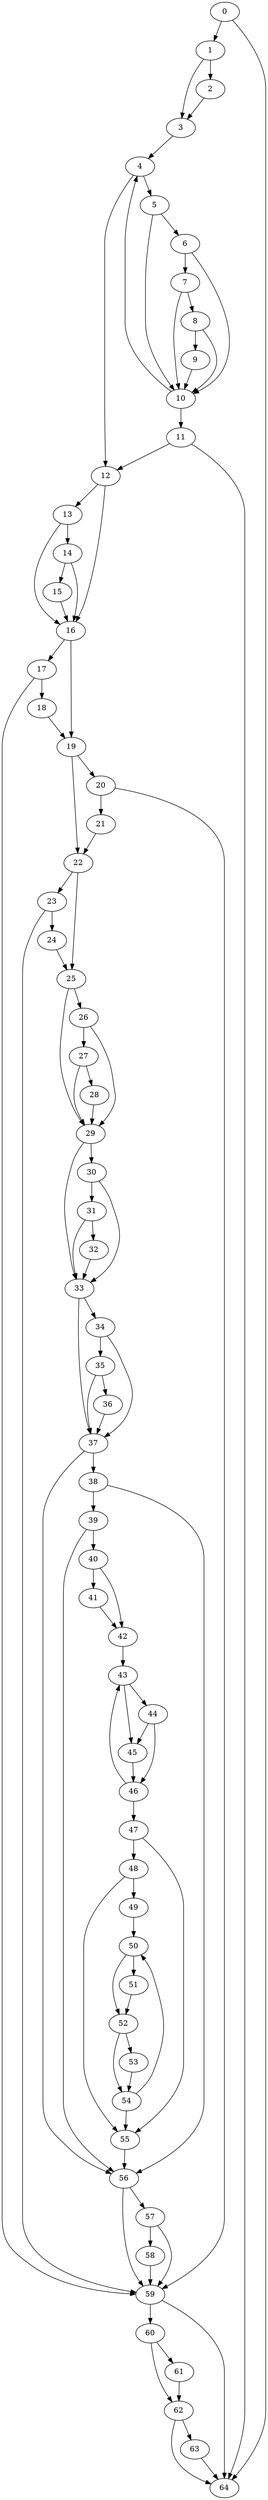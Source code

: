 digraph {
	0
	1
	2
	3
	4
	5
	6
	7
	8
	9
	10
	11
	12
	13
	14
	15
	16
	17
	18
	19
	20
	21
	22
	23
	24
	25
	26
	27
	28
	29
	30
	31
	32
	33
	34
	35
	36
	37
	38
	39
	40
	41
	42
	43
	44
	45
	46
	47
	48
	49
	50
	51
	52
	53
	54
	55
	56
	57
	58
	59
	60
	61
	62
	63
	64
	7 -> 8
	34 -> 35
	43 -> 45
	44 -> 45
	52 -> 53
	14 -> 15
	16 -> 17
	19 -> 20
	22 -> 23
	26 -> 27
	42 -> 43
	46 -> 43
	1 -> 2
	12 -> 13
	20 -> 21
	33 -> 37
	34 -> 37
	35 -> 37
	36 -> 37
	3 -> 4
	10 -> 4
	5 -> 10
	6 -> 10
	7 -> 10
	8 -> 10
	9 -> 10
	39 -> 40
	37 -> 56
	38 -> 56
	39 -> 56
	55 -> 56
	4 -> 5
	19 -> 22
	21 -> 22
	17 -> 18
	16 -> 19
	18 -> 19
	56 -> 57
	29 -> 33
	30 -> 33
	31 -> 33
	32 -> 33
	37 -> 38
	54 -> 50
	49 -> 50
	57 -> 58
	4 -> 12
	11 -> 12
	22 -> 25
	24 -> 25
	30 -> 31
	40 -> 41
	62 -> 63
	12 -> 16
	13 -> 16
	14 -> 16
	15 -> 16
	35 -> 36
	44 -> 46
	45 -> 46
	48 -> 49
	52 -> 54
	53 -> 54
	54 -> 55
	47 -> 55
	48 -> 55
	6 -> 7
	13 -> 14
	27 -> 28
	29 -> 30
	33 -> 34
	47 -> 48
	1 -> 3
	2 -> 3
	10 -> 11
	25 -> 26
	56 -> 59
	57 -> 59
	58 -> 59
	17 -> 59
	20 -> 59
	23 -> 59
	61 -> 62
	60 -> 62
	5 -> 6
	8 -> 9
	38 -> 39
	40 -> 42
	41 -> 42
	46 -> 47
	0 -> 64
	11 -> 64
	59 -> 64
	62 -> 64
	63 -> 64
	23 -> 24
	43 -> 44
	31 -> 32
	50 -> 51
	0 -> 1
	28 -> 29
	25 -> 29
	26 -> 29
	27 -> 29
	51 -> 52
	50 -> 52
	59 -> 60
	60 -> 61
}
